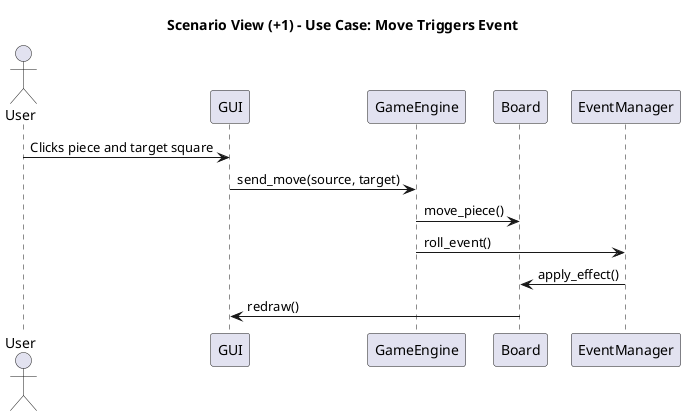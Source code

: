 @startuml
title Scenario View (+1) - Use Case: Move Triggers Event

actor User
participant GUI
participant GameEngine
participant Board
participant EventManager

User -> GUI : Clicks piece and target square
GUI -> GameEngine : send_move(source, target)
GameEngine -> Board : move_piece()
GameEngine -> EventManager : roll_event()
EventManager -> Board : apply_effect()
Board -> GUI : redraw()
@enduml